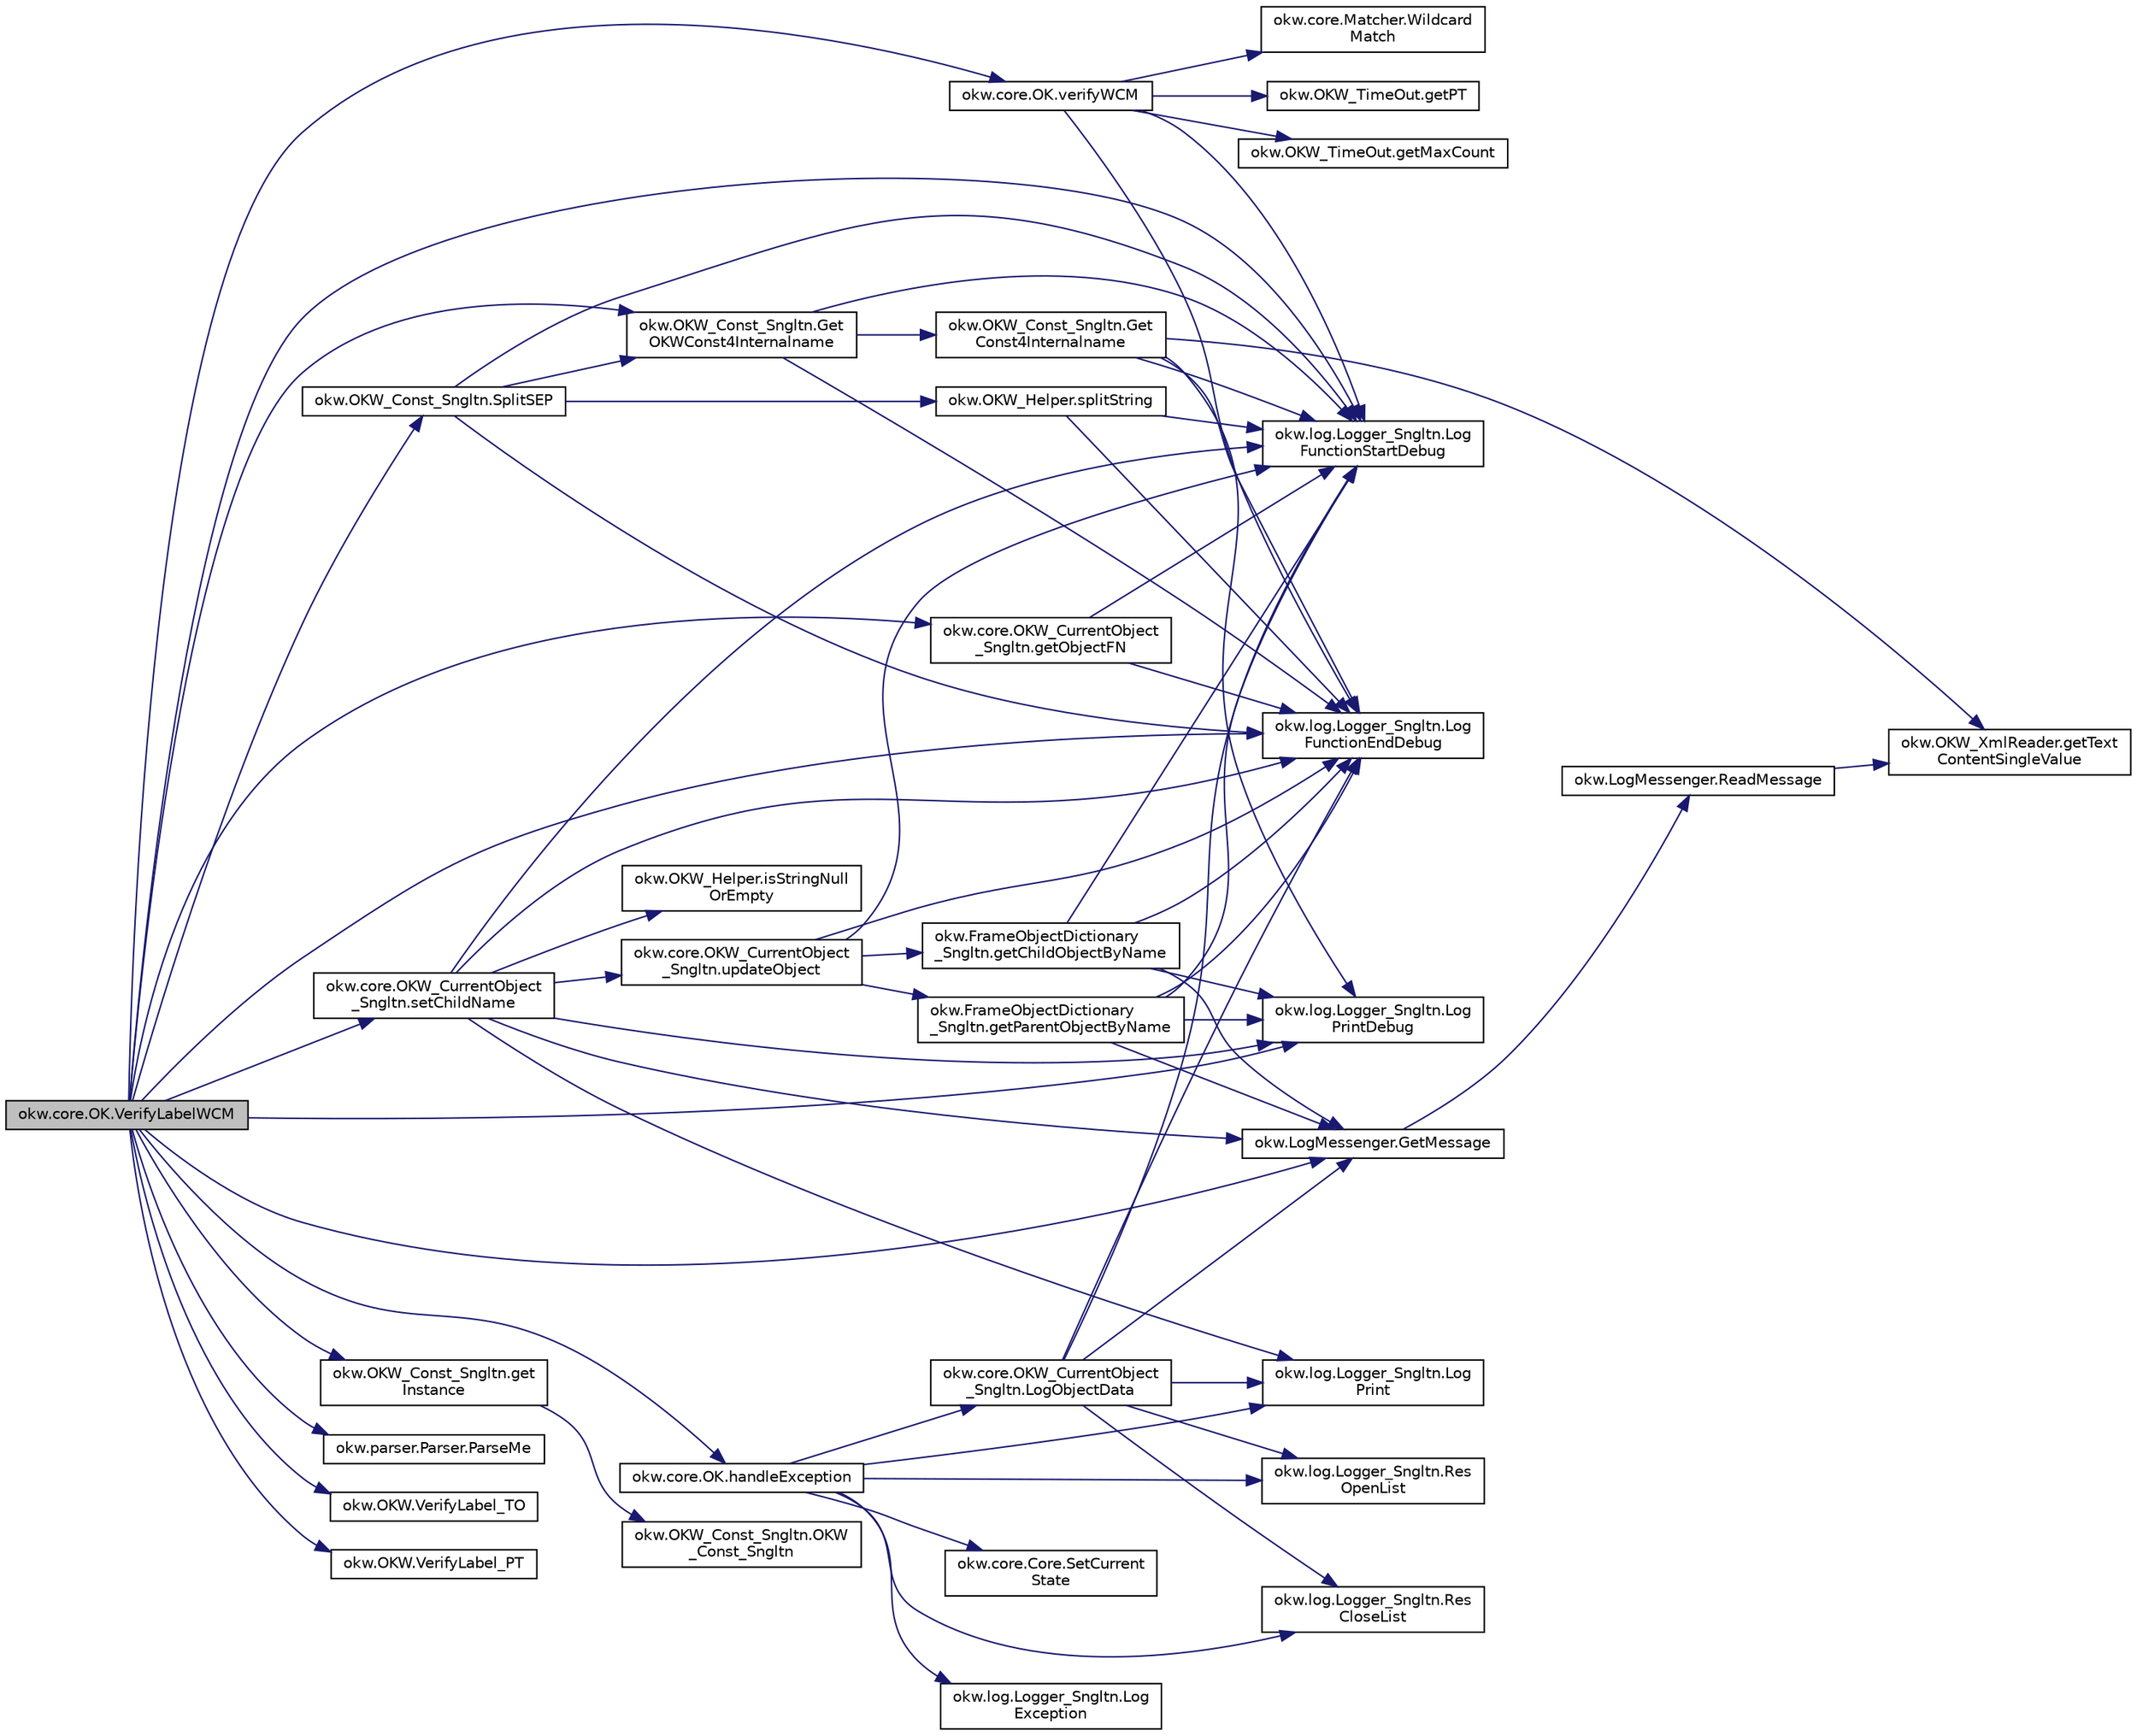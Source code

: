 digraph "okw.core.OK.VerifyLabelWCM"
{
 // INTERACTIVE_SVG=YES
 // LATEX_PDF_SIZE
  edge [fontname="Helvetica",fontsize="10",labelfontname="Helvetica",labelfontsize="10"];
  node [fontname="Helvetica",fontsize="10",shape=record];
  rankdir="LR";
  Node1506 [label="okw.core.OK.VerifyLabelWCM",height=0.2,width=0.4,color="black", fillcolor="grey75", style="filled", fontcolor="black",tooltip="Überprüft die Beschreibung/Label des Objektes."];
  Node1506 -> Node1507 [color="midnightblue",fontsize="10",style="solid",fontname="Helvetica"];
  Node1507 [label="okw.log.Logger_Sngltn.Log\lFunctionStartDebug",height=0.2,width=0.4,color="black", fillcolor="white", style="filled",URL="$classokw_1_1log_1_1_logger___sngltn.html#a2d4c3d22d2a52b92873ee2f3853d9c42",tooltip="LogFunctionStartDebug:"];
  Node1506 -> Node1508 [color="midnightblue",fontsize="10",style="solid",fontname="Helvetica"];
  Node1508 [label="okw.OKW_Const_Sngltn.get\lInstance",height=0.2,width=0.4,color="black", fillcolor="white", style="filled",URL="$classokw_1_1_o_k_w___const___sngltn.html#afdb8f095b58cbd870dbb8eb353e3b0bf",tooltip="Holt die einzige Instanz dieser Klasse."];
  Node1508 -> Node1509 [color="midnightblue",fontsize="10",style="solid",fontname="Helvetica"];
  Node1509 [label="okw.OKW_Const_Sngltn.OKW\l_Const_Sngltn",height=0.2,width=0.4,color="black", fillcolor="white", style="filled",URL="$classokw_1_1_o_k_w___const___sngltn.html#a8404c43fc549df30d37c369c7d6e89ae",tooltip="Privater Konstruktor ohne Parameter im Entwurfsmuster Singelton initialisiert die Klasse OKW_Const."];
  Node1506 -> Node1510 [color="midnightblue",fontsize="10",style="solid",fontname="Helvetica"];
  Node1510 [label="okw.OKW_Const_Sngltn.Get\lOKWConst4Internalname",height=0.2,width=0.4,color="black", fillcolor="white", style="filled",URL="$classokw_1_1_o_k_w___const___sngltn.html#a02c05c79f7ea6e862a81a64ce23941fd",tooltip="Methode ermittelt für Internalname und der aktuell eingestellten Sprache den Wert für OKWConst."];
  Node1510 -> Node1507 [color="midnightblue",fontsize="10",style="solid",fontname="Helvetica"];
  Node1510 -> Node1511 [color="midnightblue",fontsize="10",style="solid",fontname="Helvetica"];
  Node1511 [label="okw.OKW_Const_Sngltn.Get\lConst4Internalname",height=0.2,width=0.4,color="black", fillcolor="white", style="filled",URL="$classokw_1_1_o_k_w___const___sngltn.html#a51cde06bf07e855ba4d69ff36b9a27f7",tooltip="Methode ermittelt für Internalname und der aktuell eingestellten Sprache den Wert für Const."];
  Node1511 -> Node1507 [color="midnightblue",fontsize="10",style="solid",fontname="Helvetica"];
  Node1511 -> Node1512 [color="midnightblue",fontsize="10",style="solid",fontname="Helvetica"];
  Node1512 [label="okw.log.Logger_Sngltn.Log\lPrintDebug",height=0.2,width=0.4,color="black", fillcolor="white", style="filled",URL="$classokw_1_1log_1_1_logger___sngltn.html#a313f97c79ba4662d9daaf7f537dd02f4",tooltip="Loggt eine Nachricht."];
  Node1511 -> Node1513 [color="midnightblue",fontsize="10",style="solid",fontname="Helvetica"];
  Node1513 [label="okw.OKW_XmlReader.getText\lContentSingleValue",height=0.2,width=0.4,color="black", fillcolor="white", style="filled",URL="$classokw_1_1_o_k_w___xml_reader.html#ab920b5335a2e1429c14cc5f8e79f39eb",tooltip="Lies den TextContent eines Tag."];
  Node1511 -> Node1514 [color="midnightblue",fontsize="10",style="solid",fontname="Helvetica"];
  Node1514 [label="okw.log.Logger_Sngltn.Log\lFunctionEndDebug",height=0.2,width=0.4,color="black", fillcolor="white", style="filled",URL="$classokw_1_1log_1_1_logger___sngltn.html#a91b192a4e0381f6d02b791693d0fab84",tooltip="LogFunctionEndDebug:"];
  Node1510 -> Node1514 [color="midnightblue",fontsize="10",style="solid",fontname="Helvetica"];
  Node1506 -> Node1512 [color="midnightblue",fontsize="10",style="solid",fontname="Helvetica"];
  Node1506 -> Node1515 [color="midnightblue",fontsize="10",style="solid",fontname="Helvetica"];
  Node1515 [label="okw.LogMessenger.GetMessage",height=0.2,width=0.4,color="black", fillcolor="white", style="filled",URL="$classokw_1_1_log_messenger.html#af225d1f037d47b3b085175c09d78bdd2",tooltip="Holt die Log-Meldung für MethodeNmae/Textkey ohne weitere Parameter."];
  Node1515 -> Node1516 [color="midnightblue",fontsize="10",style="solid",fontname="Helvetica"];
  Node1516 [label="okw.LogMessenger.ReadMessage",height=0.2,width=0.4,color="black", fillcolor="white", style="filled",URL="$classokw_1_1_log_messenger.html#a530cd6ab82ec82a04206a2e976ec06e3",tooltip="Interne Kernfunktion holt die Log-Meldung mit Platzhaltern aus der XML-Datei."];
  Node1516 -> Node1513 [color="midnightblue",fontsize="10",style="solid",fontname="Helvetica"];
  Node1506 -> Node1517 [color="midnightblue",fontsize="10",style="solid",fontname="Helvetica"];
  Node1517 [label="okw.OKW_Const_Sngltn.SplitSEP",height=0.2,width=0.4,color="black", fillcolor="white", style="filled",URL="$classokw_1_1_o_k_w___const___sngltn.html#a3851ae4f27e2ae512749767b86b3fc13",tooltip="Methode trennt einen String und wandelt diesen in einen ListString um."];
  Node1517 -> Node1507 [color="midnightblue",fontsize="10",style="solid",fontname="Helvetica"];
  Node1517 -> Node1518 [color="midnightblue",fontsize="10",style="solid",fontname="Helvetica"];
  Node1518 [label="okw.OKW_Helper.splitString",height=0.2,width=0.4,color="black", fillcolor="white", style="filled",URL="$classokw_1_1_o_k_w___helper.html#a268ba5b6db697acd241f3ebea12c4194",tooltip="Splittet einen String am angegebenen Separator auf."];
  Node1518 -> Node1507 [color="midnightblue",fontsize="10",style="solid",fontname="Helvetica"];
  Node1518 -> Node1514 [color="midnightblue",fontsize="10",style="solid",fontname="Helvetica"];
  Node1517 -> Node1510 [color="midnightblue",fontsize="10",style="solid",fontname="Helvetica"];
  Node1517 -> Node1514 [color="midnightblue",fontsize="10",style="solid",fontname="Helvetica"];
  Node1506 -> Node1519 [color="midnightblue",fontsize="10",style="solid",fontname="Helvetica"];
  Node1519 [label="okw.parser.Parser.ParseMe",height=0.2,width=0.4,color="black", fillcolor="white", style="filled",URL="$classokw_1_1parser_1_1_parser.html#a46afb901847316c744413ce473ecada3",tooltip="Parst einen _List&lt string&gt, ersetzt die Parser-Schlüsslewörter durch Werte."];
  Node1506 -> Node1520 [color="midnightblue",fontsize="10",style="solid",fontname="Helvetica"];
  Node1520 [label="okw.core.OKW_CurrentObject\l_Sngltn.setChildName",height=0.2,width=0.4,color="black", fillcolor="white", style="filled",URL="$classokw_1_1core_1_1_o_k_w___current_object___sngltn.html#a461fa1ff29f4bc4a9798707ea7b71849",tooltip="Setzt das Kindobjekt."];
  Node1520 -> Node1507 [color="midnightblue",fontsize="10",style="solid",fontname="Helvetica"];
  Node1520 -> Node1512 [color="midnightblue",fontsize="10",style="solid",fontname="Helvetica"];
  Node1520 -> Node1515 [color="midnightblue",fontsize="10",style="solid",fontname="Helvetica"];
  Node1520 -> Node1521 [color="midnightblue",fontsize="10",style="solid",fontname="Helvetica"];
  Node1521 [label="okw.OKW_Helper.isStringNull\lOrEmpty",height=0.2,width=0.4,color="black", fillcolor="white", style="filled",URL="$classokw_1_1_o_k_w___helper.html#a3a7ba0f42b29adf70574830688e72e4a",tooltip="Prüft ob der gegeben String fpsStrin null oder leer (\"\") ist."];
  Node1520 -> Node1522 [color="midnightblue",fontsize="10",style="solid",fontname="Helvetica"];
  Node1522 [label="okw.log.Logger_Sngltn.Log\lPrint",height=0.2,width=0.4,color="black", fillcolor="white", style="filled",URL="$classokw_1_1log_1_1_logger___sngltn.html#a8ebceaddd6cc6963ddb8e08c72ea808c",tooltip="LogPrint Function: Prints the values of expressions to the results file."];
  Node1520 -> Node1523 [color="midnightblue",fontsize="10",style="solid",fontname="Helvetica"];
  Node1523 [label="okw.core.OKW_CurrentObject\l_Sngltn.updateObject",height=0.2,width=0.4,color="black", fillcolor="white", style="filled",URL="$classokw_1_1core_1_1_o_k_w___current_object___sngltn.html#a51204f2563ba8defb737da6653705819",tooltip="Methode aktualisert zwei Werte:"];
  Node1523 -> Node1507 [color="midnightblue",fontsize="10",style="solid",fontname="Helvetica"];
  Node1523 -> Node1524 [color="midnightblue",fontsize="10",style="solid",fontname="Helvetica"];
  Node1524 [label="okw.FrameObjectDictionary\l_Sngltn.getParentObjectByName",height=0.2,width=0.4,color="black", fillcolor="white", style="filled",URL="$classokw_1_1_frame_object_dictionary___sngltn.html#aeec07d71cbebe71ec3ec4d27e86d6c5c",tooltip="Die Methode liefert das Frame-Object des gegebenen FN eines Fensterobjektes zurück."];
  Node1524 -> Node1507 [color="midnightblue",fontsize="10",style="solid",fontname="Helvetica"];
  Node1524 -> Node1512 [color="midnightblue",fontsize="10",style="solid",fontname="Helvetica"];
  Node1524 -> Node1515 [color="midnightblue",fontsize="10",style="solid",fontname="Helvetica"];
  Node1524 -> Node1514 [color="midnightblue",fontsize="10",style="solid",fontname="Helvetica"];
  Node1523 -> Node1525 [color="midnightblue",fontsize="10",style="solid",fontname="Helvetica"];
  Node1525 [label="okw.FrameObjectDictionary\l_Sngltn.getChildObjectByName",height=0.2,width=0.4,color="black", fillcolor="white", style="filled",URL="$classokw_1_1_frame_object_dictionary___sngltn.html#a0a71734828093357dfc88b5fa242e361",tooltip="Die Methode liefert das Objekt des gegebenen Kindobjekttests zurück."];
  Node1525 -> Node1507 [color="midnightblue",fontsize="10",style="solid",fontname="Helvetica"];
  Node1525 -> Node1512 [color="midnightblue",fontsize="10",style="solid",fontname="Helvetica"];
  Node1525 -> Node1515 [color="midnightblue",fontsize="10",style="solid",fontname="Helvetica"];
  Node1525 -> Node1514 [color="midnightblue",fontsize="10",style="solid",fontname="Helvetica"];
  Node1523 -> Node1514 [color="midnightblue",fontsize="10",style="solid",fontname="Helvetica"];
  Node1520 -> Node1514 [color="midnightblue",fontsize="10",style="solid",fontname="Helvetica"];
  Node1506 -> Node1526 [color="midnightblue",fontsize="10",style="solid",fontname="Helvetica"];
  Node1526 [label="okw.core.OKW_CurrentObject\l_Sngltn.getObjectFN",height=0.2,width=0.4,color="black", fillcolor="white", style="filled",URL="$classokw_1_1core_1_1_o_k_w___current_object___sngltn.html#a8a957bc040b9487a21adb41a52c56fd4",tooltip="Ermittelt den ObjektNamen des aktuellen Objektes."];
  Node1526 -> Node1507 [color="midnightblue",fontsize="10",style="solid",fontname="Helvetica"];
  Node1526 -> Node1514 [color="midnightblue",fontsize="10",style="solid",fontname="Helvetica"];
  Node1506 -> Node1527 [color="midnightblue",fontsize="10",style="solid",fontname="Helvetica"];
  Node1527 [label="okw.OKW.VerifyLabel_TO",height=0.2,width=0.4,color="black", fillcolor="white", style="filled",URL="$interfaceokw_1_1_o_k_w.html#a82cdf943baf6ca05d3dd4c27281a767e",tooltip="TimeOut in Sekunden [s] für das Schlüsselwort VerifyLabel."];
  Node1506 -> Node1528 [color="midnightblue",fontsize="10",style="solid",fontname="Helvetica"];
  Node1528 [label="okw.OKW.VerifyLabel_PT",height=0.2,width=0.4,color="black", fillcolor="white", style="filled",URL="$interfaceokw_1_1_o_k_w.html#af61e99c52f99cd85078aef9cf024557b",tooltip="Polling Time in [ms] für das Schlüsselwort VerifyLabel."];
  Node1506 -> Node1529 [color="midnightblue",fontsize="10",style="solid",fontname="Helvetica"];
  Node1529 [label="okw.core.OK.verifyWCM",height=0.2,width=0.4,color="black", fillcolor="white", style="filled",URL="$classokw_1_1core_1_1_o_k.html#a127f0328e514d1b9f8bc1a972269ecfc",tooltip=" "];
  Node1529 -> Node1507 [color="midnightblue",fontsize="10",style="solid",fontname="Helvetica"];
  Node1529 -> Node1530 [color="midnightblue",fontsize="10",style="solid",fontname="Helvetica"];
  Node1530 [label="okw.OKW_TimeOut.getMaxCount",height=0.2,width=0.4,color="black", fillcolor="white", style="filled",URL="$classokw_1_1_o_k_w___time_out.html#adf7b9cc33db065c1f284bb5db2227b51",tooltip="Anzahl der berechnetten Zyklen."];
  Node1529 -> Node1531 [color="midnightblue",fontsize="10",style="solid",fontname="Helvetica"];
  Node1531 [label="okw.core.Matcher.Wildcard\lMatch",height=0.2,width=0.4,color="black", fillcolor="white", style="filled",URL="$classokw_1_1core_1_1_matcher.html#a771af5fda0717ef20d2bc1866357eaa9",tooltip=" "];
  Node1529 -> Node1532 [color="midnightblue",fontsize="10",style="solid",fontname="Helvetica"];
  Node1532 [label="okw.OKW_TimeOut.getPT",height=0.2,width=0.4,color="black", fillcolor="white", style="filled",URL="$classokw_1_1_o_k_w___time_out.html#ab7142e5e6adc82f308a70177c71ced2c",tooltip="Wartezeit zwischen zwei Pollings in [ms]."];
  Node1529 -> Node1514 [color="midnightblue",fontsize="10",style="solid",fontname="Helvetica"];
  Node1506 -> Node1533 [color="midnightblue",fontsize="10",style="solid",fontname="Helvetica"];
  Node1533 [label="okw.core.OK.handleException",height=0.2,width=0.4,color="black", fillcolor="white", style="filled",URL="$classokw_1_1core_1_1_o_k.html#a5a6db6a457bcb71c893f5d4eb615b2b7",tooltip="Zentrale Exception-Behandlung."];
  Node1533 -> Node1522 [color="midnightblue",fontsize="10",style="solid",fontname="Helvetica"];
  Node1533 -> Node1534 [color="midnightblue",fontsize="10",style="solid",fontname="Helvetica"];
  Node1534 [label="okw.log.Logger_Sngltn.Log\lException",height=0.2,width=0.4,color="black", fillcolor="white", style="filled",URL="$classokw_1_1log_1_1_logger___sngltn.html#aa29d396a2b9df1ac57079d777c548181",tooltip="LogException Function: Logs a Script Exception to the results file."];
  Node1533 -> Node1535 [color="midnightblue",fontsize="10",style="solid",fontname="Helvetica"];
  Node1535 [label="okw.log.Logger_Sngltn.Res\lOpenList",height=0.2,width=0.4,color="black", fillcolor="white", style="filled",URL="$classokw_1_1log_1_1_logger___sngltn.html#ab4fc711bb4c754f251372ff3b14ab9c9",tooltip="Creates a new hierarchical level in the results file."];
  Node1533 -> Node1536 [color="midnightblue",fontsize="10",style="solid",fontname="Helvetica"];
  Node1536 [label="okw.log.Logger_Sngltn.Res\lCloseList",height=0.2,width=0.4,color="black", fillcolor="white", style="filled",URL="$classokw_1_1log_1_1_logger___sngltn.html#a9b54104f7e0b4c0a473877b19dfaed56",tooltip="Closes a hierarchical level in the results file that was opened with ResOpenList."];
  Node1533 -> Node1537 [color="midnightblue",fontsize="10",style="solid",fontname="Helvetica"];
  Node1537 [label="okw.core.OKW_CurrentObject\l_Sngltn.LogObjectData",height=0.2,width=0.4,color="black", fillcolor="white", style="filled",URL="$classokw_1_1core_1_1_o_k_w___current_object___sngltn.html#a01b48f2c86a2f91909143ee9063dfd86",tooltip="Methode gibt alle wichtigen Informationen zum aktuellen Objekt aus."];
  Node1537 -> Node1507 [color="midnightblue",fontsize="10",style="solid",fontname="Helvetica"];
  Node1537 -> Node1535 [color="midnightblue",fontsize="10",style="solid",fontname="Helvetica"];
  Node1537 -> Node1522 [color="midnightblue",fontsize="10",style="solid",fontname="Helvetica"];
  Node1537 -> Node1515 [color="midnightblue",fontsize="10",style="solid",fontname="Helvetica"];
  Node1537 -> Node1536 [color="midnightblue",fontsize="10",style="solid",fontname="Helvetica"];
  Node1537 -> Node1514 [color="midnightblue",fontsize="10",style="solid",fontname="Helvetica"];
  Node1533 -> Node1538 [color="midnightblue",fontsize="10",style="solid",fontname="Helvetica"];
  Node1538 [label="okw.core.Core.SetCurrent\lState",height=0.2,width=0.4,color="black", fillcolor="white", style="filled",URL="$classokw_1_1core_1_1_core.html#aafe6e3d88e810dabf350b37058d4af97",tooltip="Setter zum Setzen des aktuellen Zustandes."];
  Node1506 -> Node1514 [color="midnightblue",fontsize="10",style="solid",fontname="Helvetica"];
}
